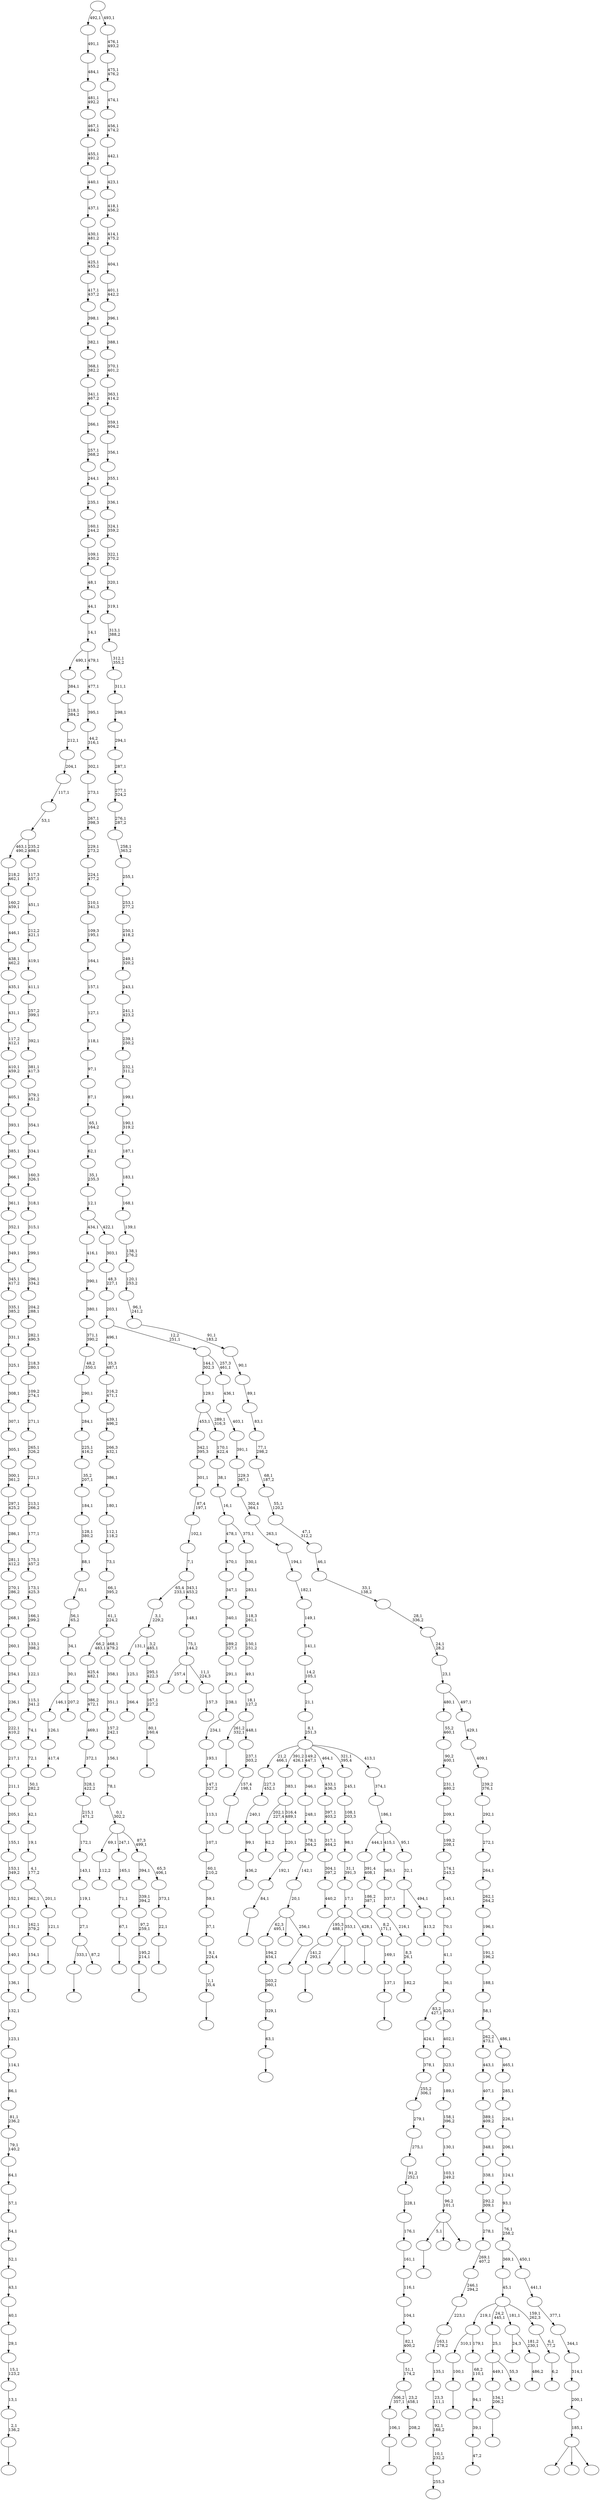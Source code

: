 digraph T {
	550 [label=""]
	549 [label=""]
	548 [label=""]
	547 [label=""]
	546 [label=""]
	545 [label=""]
	544 [label=""]
	543 [label=""]
	542 [label=""]
	541 [label=""]
	540 [label=""]
	539 [label=""]
	538 [label=""]
	537 [label=""]
	536 [label=""]
	535 [label=""]
	534 [label=""]
	533 [label=""]
	532 [label=""]
	531 [label=""]
	530 [label=""]
	529 [label=""]
	528 [label=""]
	527 [label=""]
	526 [label=""]
	525 [label=""]
	524 [label=""]
	523 [label=""]
	522 [label=""]
	521 [label=""]
	520 [label=""]
	519 [label=""]
	518 [label=""]
	517 [label=""]
	516 [label=""]
	515 [label=""]
	514 [label=""]
	513 [label=""]
	512 [label=""]
	511 [label=""]
	510 [label=""]
	509 [label=""]
	508 [label=""]
	507 [label=""]
	506 [label=""]
	505 [label=""]
	504 [label=""]
	503 [label=""]
	502 [label=""]
	501 [label=""]
	500 [label=""]
	499 [label=""]
	498 [label=""]
	497 [label=""]
	496 [label=""]
	495 [label=""]
	494 [label=""]
	493 [label=""]
	492 [label=""]
	491 [label=""]
	490 [label=""]
	489 [label=""]
	488 [label=""]
	487 [label=""]
	486 [label=""]
	485 [label=""]
	484 [label=""]
	483 [label=""]
	482 [label=""]
	481 [label=""]
	480 [label=""]
	479 [label=""]
	478 [label=""]
	477 [label=""]
	476 [label=""]
	475 [label=""]
	474 [label=""]
	473 [label=""]
	472 [label=""]
	471 [label=""]
	470 [label=""]
	469 [label=""]
	468 [label=""]
	467 [label=""]
	466 [label=""]
	465 [label=""]
	464 [label=""]
	463 [label=""]
	462 [label=""]
	461 [label=""]
	460 [label=""]
	459 [label=""]
	458 [label=""]
	457 [label=""]
	456 [label=""]
	455 [label=""]
	454 [label=""]
	453 [label=""]
	452 [label=""]
	451 [label=""]
	450 [label=""]
	449 [label=""]
	448 [label=""]
	447 [label=""]
	446 [label=""]
	445 [label=""]
	444 [label=""]
	443 [label=""]
	442 [label=""]
	441 [label=""]
	440 [label=""]
	439 [label=""]
	438 [label=""]
	437 [label=""]
	436 [label=""]
	435 [label=""]
	434 [label=""]
	433 [label=""]
	432 [label=""]
	431 [label=""]
	430 [label=""]
	429 [label=""]
	428 [label=""]
	427 [label=""]
	426 [label=""]
	425 [label=""]
	424 [label=""]
	423 [label=""]
	422 [label=""]
	421 [label=""]
	420 [label=""]
	419 [label=""]
	418 [label=""]
	417 [label=""]
	416 [label=""]
	415 [label=""]
	414 [label=""]
	413 [label=""]
	412 [label=""]
	411 [label=""]
	410 [label=""]
	409 [label=""]
	408 [label=""]
	407 [label=""]
	406 [label=""]
	405 [label=""]
	404 [label=""]
	403 [label=""]
	402 [label=""]
	401 [label=""]
	400 [label=""]
	399 [label=""]
	398 [label=""]
	397 [label=""]
	396 [label=""]
	395 [label=""]
	394 [label=""]
	393 [label=""]
	392 [label=""]
	391 [label=""]
	390 [label=""]
	389 [label=""]
	388 [label=""]
	387 [label=""]
	386 [label=""]
	385 [label=""]
	384 [label=""]
	383 [label=""]
	382 [label=""]
	381 [label=""]
	380 [label=""]
	379 [label=""]
	378 [label=""]
	377 [label=""]
	376 [label=""]
	375 [label=""]
	374 [label=""]
	373 [label=""]
	372 [label=""]
	371 [label=""]
	370 [label=""]
	369 [label=""]
	368 [label=""]
	367 [label=""]
	366 [label=""]
	365 [label=""]
	364 [label=""]
	363 [label=""]
	362 [label=""]
	361 [label=""]
	360 [label=""]
	359 [label=""]
	358 [label=""]
	357 [label=""]
	356 [label=""]
	355 [label=""]
	354 [label=""]
	353 [label=""]
	352 [label=""]
	351 [label=""]
	350 [label=""]
	349 [label=""]
	348 [label=""]
	347 [label=""]
	346 [label=""]
	345 [label=""]
	344 [label=""]
	343 [label=""]
	342 [label=""]
	341 [label=""]
	340 [label=""]
	339 [label=""]
	338 [label=""]
	337 [label=""]
	336 [label=""]
	335 [label=""]
	334 [label=""]
	333 [label=""]
	332 [label=""]
	331 [label=""]
	330 [label=""]
	329 [label=""]
	328 [label=""]
	327 [label=""]
	326 [label=""]
	325 [label=""]
	324 [label=""]
	323 [label=""]
	322 [label=""]
	321 [label=""]
	320 [label=""]
	319 [label=""]
	318 [label=""]
	317 [label=""]
	316 [label=""]
	315 [label=""]
	314 [label=""]
	313 [label=""]
	312 [label=""]
	311 [label=""]
	310 [label=""]
	309 [label=""]
	308 [label=""]
	307 [label=""]
	306 [label=""]
	305 [label=""]
	304 [label=""]
	303 [label=""]
	302 [label=""]
	301 [label=""]
	300 [label=""]
	299 [label=""]
	298 [label=""]
	297 [label=""]
	296 [label=""]
	295 [label=""]
	294 [label=""]
	293 [label=""]
	292 [label=""]
	291 [label=""]
	290 [label=""]
	289 [label=""]
	288 [label=""]
	287 [label=""]
	286 [label=""]
	285 [label=""]
	284 [label=""]
	283 [label=""]
	282 [label=""]
	281 [label=""]
	280 [label=""]
	279 [label=""]
	278 [label=""]
	277 [label=""]
	276 [label=""]
	275 [label=""]
	274 [label=""]
	273 [label=""]
	272 [label=""]
	271 [label=""]
	270 [label=""]
	269 [label=""]
	268 [label=""]
	267 [label=""]
	266 [label=""]
	265 [label=""]
	264 [label=""]
	263 [label=""]
	262 [label=""]
	261 [label=""]
	260 [label=""]
	259 [label=""]
	258 [label=""]
	257 [label=""]
	256 [label=""]
	255 [label=""]
	254 [label=""]
	253 [label=""]
	252 [label=""]
	251 [label=""]
	250 [label=""]
	249 [label=""]
	248 [label=""]
	247 [label=""]
	246 [label=""]
	245 [label=""]
	244 [label=""]
	243 [label=""]
	242 [label=""]
	241 [label=""]
	240 [label=""]
	239 [label=""]
	238 [label=""]
	237 [label=""]
	236 [label=""]
	235 [label=""]
	234 [label=""]
	233 [label=""]
	232 [label=""]
	231 [label=""]
	230 [label=""]
	229 [label=""]
	228 [label=""]
	227 [label=""]
	226 [label=""]
	225 [label=""]
	224 [label=""]
	223 [label=""]
	222 [label=""]
	221 [label=""]
	220 [label=""]
	219 [label=""]
	218 [label=""]
	217 [label=""]
	216 [label=""]
	215 [label=""]
	214 [label=""]
	213 [label=""]
	212 [label=""]
	211 [label=""]
	210 [label=""]
	209 [label=""]
	208 [label=""]
	207 [label=""]
	206 [label=""]
	205 [label=""]
	204 [label=""]
	203 [label=""]
	202 [label=""]
	201 [label=""]
	200 [label=""]
	199 [label=""]
	198 [label=""]
	197 [label=""]
	196 [label=""]
	195 [label=""]
	194 [label=""]
	193 [label=""]
	192 [label=""]
	191 [label=""]
	190 [label=""]
	189 [label=""]
	188 [label=""]
	187 [label=""]
	186 [label=""]
	185 [label=""]
	184 [label=""]
	183 [label=""]
	182 [label=""]
	181 [label=""]
	180 [label=""]
	179 [label=""]
	178 [label=""]
	177 [label=""]
	176 [label=""]
	175 [label=""]
	174 [label=""]
	173 [label=""]
	172 [label=""]
	171 [label=""]
	170 [label=""]
	169 [label=""]
	168 [label=""]
	167 [label=""]
	166 [label=""]
	165 [label=""]
	164 [label=""]
	163 [label=""]
	162 [label=""]
	161 [label=""]
	160 [label=""]
	159 [label=""]
	158 [label=""]
	157 [label=""]
	156 [label=""]
	155 [label=""]
	154 [label=""]
	153 [label=""]
	152 [label=""]
	151 [label=""]
	150 [label=""]
	149 [label=""]
	148 [label=""]
	147 [label=""]
	146 [label=""]
	145 [label=""]
	144 [label=""]
	143 [label=""]
	142 [label=""]
	141 [label=""]
	140 [label=""]
	139 [label=""]
	138 [label=""]
	137 [label=""]
	136 [label=""]
	135 [label=""]
	134 [label=""]
	133 [label=""]
	132 [label=""]
	131 [label=""]
	130 [label=""]
	129 [label=""]
	128 [label=""]
	127 [label=""]
	126 [label=""]
	125 [label=""]
	124 [label=""]
	123 [label=""]
	122 [label=""]
	121 [label=""]
	120 [label=""]
	119 [label=""]
	118 [label=""]
	117 [label=""]
	116 [label=""]
	115 [label=""]
	114 [label=""]
	113 [label=""]
	112 [label=""]
	111 [label=""]
	110 [label=""]
	109 [label=""]
	108 [label=""]
	107 [label=""]
	106 [label=""]
	105 [label=""]
	104 [label=""]
	103 [label=""]
	102 [label=""]
	101 [label=""]
	100 [label=""]
	99 [label=""]
	98 [label=""]
	97 [label=""]
	96 [label=""]
	95 [label=""]
	94 [label=""]
	93 [label=""]
	92 [label=""]
	91 [label=""]
	90 [label=""]
	89 [label=""]
	88 [label=""]
	87 [label=""]
	86 [label=""]
	85 [label=""]
	84 [label=""]
	83 [label=""]
	82 [label=""]
	81 [label=""]
	80 [label=""]
	79 [label=""]
	78 [label=""]
	77 [label=""]
	76 [label=""]
	75 [label=""]
	74 [label=""]
	73 [label=""]
	72 [label=""]
	71 [label=""]
	70 [label=""]
	69 [label=""]
	68 [label=""]
	67 [label=""]
	66 [label=""]
	65 [label=""]
	64 [label=""]
	63 [label=""]
	62 [label=""]
	61 [label=""]
	60 [label=""]
	59 [label=""]
	58 [label=""]
	57 [label=""]
	56 [label=""]
	55 [label=""]
	54 [label=""]
	53 [label=""]
	52 [label=""]
	51 [label=""]
	50 [label=""]
	49 [label=""]
	48 [label=""]
	47 [label=""]
	46 [label=""]
	45 [label=""]
	44 [label=""]
	43 [label=""]
	42 [label=""]
	41 [label=""]
	40 [label=""]
	39 [label=""]
	38 [label=""]
	37 [label=""]
	36 [label=""]
	35 [label=""]
	34 [label=""]
	33 [label=""]
	32 [label=""]
	31 [label=""]
	30 [label=""]
	29 [label=""]
	28 [label=""]
	27 [label=""]
	26 [label=""]
	25 [label=""]
	24 [label=""]
	23 [label=""]
	22 [label=""]
	21 [label=""]
	20 [label=""]
	19 [label=""]
	18 [label=""]
	17 [label=""]
	16 [label=""]
	15 [label=""]
	14 [label=""]
	13 [label=""]
	12 [label=""]
	11 [label=""]
	10 [label=""]
	9 [label=""]
	8 [label=""]
	7 [label=""]
	6 [label=""]
	5 [label=""]
	4 [label=""]
	3 [label=""]
	2 [label=""]
	1 [label=""]
	0 [label=""]
	548 -> 549 [label="266,4"]
	547 -> 548 [label="125,1"]
	544 -> 545 [label=""]
	542 -> 543 [label=""]
	541 -> 542 [label="100,1"]
	539 -> 540 [label=""]
	538 -> 539 [label="2,1\n136,2"]
	537 -> 538 [label="13,1"]
	536 -> 537 [label="15,1\n123,2"]
	535 -> 536 [label="29,1"]
	534 -> 535 [label="40,1"]
	533 -> 534 [label="43,1"]
	532 -> 533 [label="52,1"]
	531 -> 532 [label="54,1"]
	530 -> 531 [label="57,1"]
	529 -> 530 [label="64,1"]
	528 -> 529 [label="79,1\n140,2"]
	527 -> 528 [label="81,1\n236,2"]
	526 -> 527 [label="86,1"]
	525 -> 526 [label="114,1"]
	524 -> 525 [label="123,1"]
	523 -> 524 [label="132,1"]
	522 -> 523 [label="136,1"]
	521 -> 522 [label="140,1"]
	520 -> 521 [label="151,1"]
	519 -> 520 [label="152,1"]
	518 -> 519 [label="153,1\n349,2"]
	517 -> 518 [label="155,1"]
	516 -> 517 [label="205,1"]
	515 -> 516 [label="211,1"]
	514 -> 515 [label="217,1"]
	513 -> 514 [label="222,1\n410,2"]
	512 -> 513 [label="236,1"]
	511 -> 512 [label="254,1"]
	510 -> 511 [label="260,1"]
	509 -> 510 [label="268,1"]
	508 -> 509 [label="270,1\n286,2"]
	507 -> 508 [label="281,1\n412,2"]
	506 -> 507 [label="286,1"]
	505 -> 506 [label="297,1\n425,2"]
	504 -> 505 [label="300,1\n361,2"]
	503 -> 504 [label="305,1"]
	502 -> 503 [label="307,1"]
	501 -> 502 [label="308,1"]
	500 -> 501 [label="325,1"]
	499 -> 500 [label="331,1"]
	498 -> 499 [label="335,1\n385,2"]
	497 -> 498 [label="345,1\n417,2"]
	496 -> 497 [label="349,1"]
	495 -> 496 [label="352,1"]
	494 -> 495 [label="361,1"]
	493 -> 494 [label="366,1"]
	492 -> 493 [label="385,1"]
	491 -> 492 [label="393,1"]
	490 -> 491 [label="405,1"]
	489 -> 490 [label="410,1\n459,2"]
	488 -> 489 [label="117,2\n412,1"]
	487 -> 488 [label="431,1"]
	486 -> 487 [label="435,1"]
	485 -> 486 [label="438,1\n462,2"]
	484 -> 485 [label="446,1"]
	483 -> 484 [label="160,2\n459,1"]
	482 -> 483 [label="218,2\n462,1"]
	478 -> 479 [label=""]
	477 -> 478 [label="106,1"]
	475 -> 476 [label=""]
	474 -> 475 [label="1,1\n35,4"]
	473 -> 474 [label="9,1\n224,4"]
	472 -> 473 [label="37,1"]
	471 -> 472 [label="59,1"]
	470 -> 471 [label="60,1\n210,2"]
	469 -> 470 [label="107,1"]
	468 -> 469 [label="113,1"]
	467 -> 468 [label="147,1\n327,2"]
	466 -> 467 [label="193,1"]
	465 -> 466 [label="234,1"]
	464 -> 465 [label="238,1"]
	463 -> 464 [label="291,1"]
	462 -> 463 [label="289,2\n327,1"]
	461 -> 462 [label="340,1"]
	460 -> 461 [label="347,1"]
	459 -> 460 [label="470,1"]
	457 -> 458 [label="62,2"]
	455 -> 456 [label="436,2"]
	454 -> 455 [label="99,1"]
	453 -> 454 [label="240,1"]
	452 -> 453 [label="227,3\n452,1"]
	449 -> 450 [label=""]
	448 -> 449 [label="137,1"]
	447 -> 448 [label="169,1"]
	446 -> 447 [label="8,2\n171,1"]
	445 -> 446 [label="186,2\n387,1"]
	444 -> 445 [label="391,4\n408,1"]
	441 -> 442 [label=""]
	440 -> 441 [label="63,1"]
	439 -> 440 [label="329,1"]
	438 -> 439 [label="203,2\n360,1"]
	437 -> 438 [label="194,2\n454,1"]
	435 -> 436 [label="112,2"]
	433 -> 434 [label=""]
	432 -> 433 [label="195,2\n214,1"]
	431 -> 432 [label="97,2\n259,1"]
	430 -> 431 [label="339,1\n394,2"]
	428 -> 429 [label=""]
	427 -> 428 [label="80,1\n160,4"]
	426 -> 427 [label="167,1\n227,2"]
	425 -> 426 [label="295,1\n422,3"]
	424 -> 547 [label="131,1"]
	424 -> 425 [label="3,2\n485,1"]
	423 -> 424 [label="3,1\n229,2"]
	420 -> 421 [label=""]
	418 -> 419 [label="157,3"]
	417 -> 550 [label="257,4"]
	417 -> 443 [label=""]
	417 -> 418 [label="11,1\n224,3"]
	416 -> 417 [label="75,1\n144,2"]
	415 -> 416 [label="148,1"]
	414 -> 423 [label="65,4\n233,1"]
	414 -> 415 [label="343,1\n453,2"]
	413 -> 414 [label="7,1"]
	412 -> 413 [label="102,1"]
	411 -> 412 [label="87,4\n197,1"]
	410 -> 411 [label="301,1"]
	409 -> 410 [label="342,1\n395,3"]
	407 -> 408 [label="208,2"]
	406 -> 477 [label="306,2\n357,1"]
	406 -> 407 [label="23,2\n458,1"]
	405 -> 406 [label="51,1\n174,2"]
	404 -> 405 [label="82,1\n400,2"]
	403 -> 404 [label="104,1"]
	402 -> 403 [label="116,1"]
	401 -> 402 [label="161,1"]
	400 -> 401 [label="176,1"]
	399 -> 400 [label="228,1"]
	398 -> 399 [label="91,2\n252,1"]
	397 -> 398 [label="275,1"]
	396 -> 397 [label="279,1"]
	395 -> 396 [label="255,2\n306,1"]
	394 -> 395 [label="378,1"]
	393 -> 394 [label="424,1"]
	391 -> 392 [label="182,2"]
	390 -> 391 [label="8,3\n26,1"]
	389 -> 390 [label="216,1"]
	388 -> 389 [label="337,1"]
	387 -> 388 [label="365,1"]
	385 -> 386 [label=""]
	384 -> 385 [label="141,2\n293,1"]
	382 -> 383 [label="47,2"]
	381 -> 382 [label="39,1"]
	380 -> 381 [label="94,1"]
	379 -> 380 [label="68,2\n110,1"]
	378 -> 541 [label="310,1"]
	378 -> 379 [label="179,1"]
	376 -> 377 [label=""]
	375 -> 376 [label="134,1\n206,2"]
	373 -> 374 [label=""]
	372 -> 373 [label="67,1"]
	371 -> 372 [label="71,1"]
	370 -> 371 [label="165,1"]
	368 -> 369 [label="255,3"]
	367 -> 368 [label="10,1\n232,2"]
	366 -> 367 [label="92,1\n188,2"]
	365 -> 366 [label="23,3\n111,1"]
	364 -> 365 [label="135,1"]
	363 -> 364 [label="163,1\n278,2"]
	362 -> 363 [label="223,1"]
	361 -> 362 [label="246,1\n294,2"]
	360 -> 361 [label="269,1\n407,2"]
	359 -> 360 [label="278,1"]
	358 -> 359 [label="292,2\n309,1"]
	357 -> 358 [label="338,1"]
	356 -> 357 [label="348,1"]
	355 -> 356 [label="389,1\n409,2"]
	354 -> 355 [label="407,1"]
	353 -> 354 [label="443,1"]
	351 -> 352 [label=""]
	350 -> 351 [label="154,1"]
	349 -> 350 [label="162,1\n379,2"]
	347 -> 348 [label="417,4"]
	346 -> 347 [label="126,1"]
	344 -> 345 [label=""]
	342 -> 420 [label="333,1"]
	342 -> 343 [label="87,2"]
	341 -> 342 [label="27,1"]
	340 -> 341 [label="119,1"]
	339 -> 340 [label="143,1"]
	338 -> 339 [label="172,1"]
	337 -> 338 [label="215,1\n471,2"]
	336 -> 337 [label="328,1\n422,2"]
	335 -> 336 [label="372,1"]
	334 -> 335 [label="469,1"]
	333 -> 334 [label="386,2\n472,1"]
	332 -> 333 [label="425,4\n482,1"]
	330 -> 331 [label=""]
	329 -> 330 [label="84,1"]
	328 -> 329 [label="192,1"]
	327 -> 328 [label="220,1"]
	326 -> 457 [label="202,1\n227,4"]
	326 -> 327 [label="316,4\n489,1"]
	325 -> 326 [label="383,1"]
	323 -> 324 [label=""]
	322 -> 323 [label="22,1"]
	321 -> 322 [label="373,1"]
	320 -> 430 [label="394,1"]
	320 -> 321 [label="65,3\n406,1"]
	319 -> 435 [label="69,1"]
	319 -> 370 [label="247,1"]
	319 -> 320 [label="87,3\n499,1"]
	318 -> 319 [label="0,1\n302,2"]
	317 -> 318 [label="78,1"]
	316 -> 317 [label="156,1"]
	315 -> 316 [label="157,2\n242,1"]
	314 -> 315 [label="351,1"]
	313 -> 314 [label="358,1"]
	312 -> 332 [label="66,2\n483,1"]
	312 -> 313 [label="468,1\n479,2"]
	311 -> 312 [label="61,1\n224,2"]
	310 -> 311 [label="66,1\n395,2"]
	309 -> 310 [label="73,1"]
	308 -> 309 [label="112,1\n118,2"]
	307 -> 308 [label="180,1"]
	306 -> 307 [label="386,1"]
	305 -> 306 [label="266,3\n432,1"]
	304 -> 305 [label="439,1\n496,2"]
	303 -> 304 [label="316,2\n471,1"]
	302 -> 303 [label="35,3\n487,1"]
	300 -> 301 [label=""]
	299 -> 437 [label="62,3\n495,1"]
	299 -> 422 [label=""]
	299 -> 300 [label="256,1"]
	298 -> 299 [label="20,1"]
	297 -> 298 [label="142,1"]
	296 -> 297 [label="178,1\n364,2"]
	295 -> 296 [label="248,1"]
	294 -> 295 [label="346,1"]
	292 -> 544 [label="5,1"]
	292 -> 481 [label=""]
	292 -> 293 [label=""]
	291 -> 292 [label="96,2\n101,1"]
	290 -> 291 [label="103,1\n249,2"]
	289 -> 290 [label="130,1"]
	288 -> 289 [label="158,1\n396,2"]
	287 -> 288 [label="189,1"]
	286 -> 287 [label="323,1"]
	285 -> 286 [label="402,1"]
	284 -> 393 [label="83,2\n427,1"]
	284 -> 285 [label="420,1"]
	283 -> 284 [label="36,1"]
	282 -> 283 [label="41,1"]
	281 -> 282 [label="70,1"]
	280 -> 281 [label="145,1"]
	279 -> 280 [label="174,1\n243,2"]
	278 -> 279 [label="199,2\n208,1"]
	277 -> 278 [label="209,1"]
	276 -> 277 [label="231,1\n480,2"]
	275 -> 276 [label="90,2\n400,1"]
	274 -> 275 [label="55,2\n460,1"]
	272 -> 273 [label=""]
	271 -> 272 [label="121,1"]
	270 -> 349 [label="362,1"]
	270 -> 271 [label="201,1"]
	269 -> 270 [label="4,1\n177,2"]
	268 -> 269 [label="19,1"]
	267 -> 268 [label="42,1"]
	266 -> 267 [label="50,1\n282,2"]
	265 -> 266 [label="72,1"]
	264 -> 265 [label="74,1"]
	263 -> 264 [label="115,1\n341,2"]
	262 -> 263 [label="122,1"]
	261 -> 262 [label="133,1\n398,2"]
	260 -> 261 [label="166,1\n299,2"]
	259 -> 260 [label="173,1\n425,3"]
	258 -> 259 [label="175,1\n457,2"]
	257 -> 258 [label="177,1"]
	256 -> 257 [label="213,1\n266,2"]
	255 -> 256 [label="221,1"]
	254 -> 255 [label="265,1\n326,2"]
	253 -> 254 [label="271,1"]
	252 -> 253 [label="109,2\n274,1"]
	251 -> 252 [label="218,3\n280,1"]
	250 -> 251 [label="282,1\n490,3"]
	249 -> 250 [label="204,2\n288,1"]
	248 -> 249 [label="296,1\n334,2"]
	247 -> 248 [label="299,1"]
	246 -> 247 [label="315,1"]
	245 -> 246 [label="318,1"]
	244 -> 245 [label="160,3\n326,1"]
	243 -> 244 [label="334,1"]
	242 -> 243 [label="354,1"]
	241 -> 242 [label="379,1\n451,2"]
	240 -> 241 [label="381,1\n417,3"]
	239 -> 240 [label="392,1"]
	238 -> 239 [label="257,2\n399,1"]
	237 -> 238 [label="411,1"]
	236 -> 237 [label="419,1"]
	235 -> 236 [label="212,2\n421,1"]
	234 -> 235 [label="451,1"]
	233 -> 234 [label="117,3\n457,1"]
	232 -> 482 [label="463,1\n490,2"]
	232 -> 233 [label="235,2\n498,1"]
	231 -> 232 [label="53,1"]
	230 -> 231 [label="117,1"]
	229 -> 230 [label="204,1"]
	228 -> 229 [label="212,1"]
	227 -> 228 [label="218,1\n384,2"]
	226 -> 227 [label="384,1"]
	224 -> 225 [label=""]
	223 -> 224 [label="157,4\n198,1"]
	222 -> 223 [label="237,1\n303,2"]
	221 -> 344 [label="261,2\n332,1"]
	221 -> 222 [label="448,1"]
	220 -> 221 [label="18,1\n127,2"]
	219 -> 220 [label="49,1"]
	218 -> 219 [label="150,1\n251,2"]
	217 -> 218 [label="118,3\n261,1"]
	216 -> 217 [label="283,1"]
	215 -> 216 [label="330,1"]
	214 -> 459 [label="478,1"]
	214 -> 215 [label="375,1"]
	213 -> 214 [label="16,1"]
	212 -> 213 [label="38,1"]
	211 -> 212 [label="170,1\n422,4"]
	210 -> 409 [label="453,1"]
	210 -> 211 [label="289,1\n316,3"]
	209 -> 210 [label="129,1"]
	207 -> 375 [label="449,1"]
	207 -> 208 [label="55,3"]
	206 -> 207 [label="25,1"]
	203 -> 204 [label="440,2"]
	202 -> 203 [label="304,1\n397,2"]
	201 -> 202 [label="317,1\n464,2"]
	200 -> 201 [label="397,1\n403,2"]
	199 -> 200 [label="433,1\n436,3"]
	197 -> 546 [label=""]
	197 -> 198 [label=""]
	194 -> 346 [label="146,1"]
	194 -> 195 [label="207,2"]
	193 -> 194 [label="30,1"]
	192 -> 193 [label="34,1"]
	191 -> 192 [label="56,1\n65,2"]
	190 -> 191 [label="85,1"]
	189 -> 190 [label="88,1"]
	188 -> 189 [label="128,1\n380,2"]
	187 -> 188 [label="184,1"]
	186 -> 187 [label="35,2\n207,1"]
	185 -> 186 [label="225,1\n416,2"]
	184 -> 185 [label="284,1"]
	183 -> 184 [label="290,1"]
	182 -> 183 [label="48,2\n350,1"]
	181 -> 182 [label="371,1\n390,2"]
	180 -> 181 [label="380,1"]
	179 -> 180 [label="390,1"]
	178 -> 179 [label="416,1"]
	176 -> 177 [label="486,2"]
	175 -> 205 [label="24,3"]
	175 -> 176 [label="181,2\n230,1"]
	173 -> 174 [label=""]
	172 -> 384 [label="195,3\n488,1"]
	172 -> 197 [label="353,1"]
	172 -> 173 [label="428,1"]
	171 -> 172 [label="17,1"]
	170 -> 171 [label="31,1\n391,3"]
	169 -> 170 [label="98,1"]
	168 -> 169 [label="108,1\n203,3"]
	167 -> 168 [label="245,1"]
	165 -> 166 [label="6,2"]
	164 -> 165 [label="6,1\n77,2"]
	163 -> 378 [label="219,1"]
	163 -> 206 [label="24,2\n445,1"]
	163 -> 175 [label="181,1"]
	163 -> 164 [label="159,1\n262,3"]
	162 -> 163 [label="45,1"]
	160 -> 161 [label="413,2"]
	159 -> 451 [label=""]
	159 -> 160 [label="494,1"]
	158 -> 159 [label="32,1"]
	157 -> 444 [label="444,1"]
	157 -> 387 [label="415,1"]
	157 -> 158 [label="95,1"]
	156 -> 157 [label="186,1"]
	155 -> 156 [label="374,1"]
	154 -> 452 [label="21,2\n466,1"]
	154 -> 325 [label="391,2\n426,1"]
	154 -> 294 [label="149,2\n447,1"]
	154 -> 199 [label="464,1"]
	154 -> 167 [label="321,1\n395,4"]
	154 -> 155 [label="413,1"]
	153 -> 154 [label="8,1\n251,3"]
	152 -> 153 [label="21,1"]
	151 -> 152 [label="14,2\n105,1"]
	150 -> 151 [label="141,1"]
	149 -> 150 [label="149,1"]
	148 -> 149 [label="182,1"]
	147 -> 148 [label="194,1"]
	146 -> 147 [label="263,1"]
	145 -> 146 [label="302,4\n364,1"]
	144 -> 145 [label="229,3\n367,1"]
	143 -> 144 [label="391,1"]
	142 -> 143 [label="403,1"]
	141 -> 142 [label="436,1"]
	140 -> 209 [label="144,1\n302,3"]
	140 -> 141 [label="257,3\n461,1"]
	139 -> 302 [label="496,1"]
	139 -> 140 [label="12,2\n251,1"]
	138 -> 139 [label="203,1"]
	137 -> 138 [label="48,3\n227,1"]
	136 -> 137 [label="303,1"]
	135 -> 178 [label="434,1"]
	135 -> 136 [label="422,1"]
	134 -> 135 [label="12,1"]
	133 -> 134 [label="35,1\n235,3"]
	132 -> 133 [label="62,1"]
	131 -> 132 [label="65,1\n164,2"]
	130 -> 131 [label="87,1"]
	129 -> 130 [label="97,1"]
	128 -> 129 [label="118,1"]
	127 -> 128 [label="127,1"]
	126 -> 127 [label="157,1"]
	125 -> 126 [label="164,1"]
	124 -> 125 [label="109,3\n195,1"]
	123 -> 124 [label="210,1\n341,3"]
	122 -> 123 [label="224,1\n477,2"]
	121 -> 122 [label="229,1\n273,2"]
	120 -> 121 [label="267,1\n398,3"]
	119 -> 120 [label="273,1"]
	118 -> 119 [label="302,1"]
	117 -> 118 [label="44,2\n316,1"]
	116 -> 117 [label="395,1"]
	115 -> 116 [label="477,1"]
	114 -> 226 [label="490,1"]
	114 -> 115 [label="479,1"]
	113 -> 114 [label="14,1"]
	112 -> 113 [label="44,1"]
	111 -> 112 [label="48,1"]
	110 -> 111 [label="109,1\n430,2"]
	109 -> 110 [label="160,1\n244,2"]
	108 -> 109 [label="235,1"]
	107 -> 108 [label="244,1"]
	106 -> 107 [label="257,1\n368,2"]
	105 -> 106 [label="266,1"]
	104 -> 105 [label="341,1\n467,2"]
	103 -> 104 [label="368,1\n382,2"]
	102 -> 103 [label="382,1"]
	101 -> 102 [label="398,1"]
	100 -> 101 [label="417,1\n437,2"]
	99 -> 100 [label="425,1\n455,2"]
	98 -> 99 [label="430,1\n481,2"]
	97 -> 98 [label="437,1"]
	96 -> 97 [label="440,1"]
	95 -> 96 [label="455,1\n491,2"]
	94 -> 95 [label="467,1\n484,2"]
	93 -> 94 [label="481,1\n492,2"]
	92 -> 93 [label="484,1"]
	91 -> 92 [label="491,1"]
	89 -> 480 [label=""]
	89 -> 196 [label=""]
	89 -> 90 [label=""]
	88 -> 89 [label="185,1"]
	87 -> 88 [label="200,1"]
	86 -> 87 [label="314,1"]
	85 -> 86 [label="344,1"]
	84 -> 85 [label="377,1"]
	83 -> 84 [label="441,1"]
	82 -> 162 [label="369,1"]
	82 -> 83 [label="450,1"]
	81 -> 82 [label="76,1\n258,2"]
	80 -> 81 [label="93,1"]
	79 -> 80 [label="124,1"]
	78 -> 79 [label="206,1"]
	77 -> 78 [label="226,1"]
	76 -> 77 [label="285,1"]
	75 -> 76 [label="465,1"]
	74 -> 353 [label="262,2\n473,1"]
	74 -> 75 [label="486,1"]
	73 -> 74 [label="58,1"]
	72 -> 73 [label="188,1"]
	71 -> 72 [label="191,1\n196,2"]
	70 -> 71 [label="196,1"]
	69 -> 70 [label="262,1\n264,2"]
	68 -> 69 [label="264,1"]
	67 -> 68 [label="272,1"]
	66 -> 67 [label="292,1"]
	65 -> 66 [label="239,2\n376,1"]
	64 -> 65 [label="409,1"]
	63 -> 64 [label="429,1"]
	62 -> 274 [label="480,1"]
	62 -> 63 [label="497,1"]
	61 -> 62 [label="23,1"]
	60 -> 61 [label="24,1\n28,2"]
	59 -> 60 [label="28,1\n336,2"]
	58 -> 59 [label="33,1\n138,2"]
	57 -> 58 [label="46,1"]
	56 -> 57 [label="47,1\n312,2"]
	55 -> 56 [label="55,1\n120,2"]
	54 -> 55 [label="68,1\n187,2"]
	53 -> 54 [label="77,1\n298,2"]
	52 -> 53 [label="83,1"]
	51 -> 52 [label="89,1"]
	50 -> 51 [label="90,1"]
	49 -> 50 [label="91,1\n183,2"]
	48 -> 49 [label="96,1\n241,2"]
	47 -> 48 [label="120,1\n253,2"]
	46 -> 47 [label="138,1\n276,2"]
	45 -> 46 [label="139,1"]
	44 -> 45 [label="168,1"]
	43 -> 44 [label="183,1"]
	42 -> 43 [label="187,1"]
	41 -> 42 [label="190,1\n319,2"]
	40 -> 41 [label="199,1"]
	39 -> 40 [label="232,1\n311,2"]
	38 -> 39 [label="239,1\n250,2"]
	37 -> 38 [label="241,1\n423,2"]
	36 -> 37 [label="243,1"]
	35 -> 36 [label="249,1\n320,2"]
	34 -> 35 [label="250,1\n418,2"]
	33 -> 34 [label="253,1\n277,2"]
	32 -> 33 [label="255,1"]
	31 -> 32 [label="258,1\n363,2"]
	30 -> 31 [label="276,1\n287,2"]
	29 -> 30 [label="277,1\n324,2"]
	28 -> 29 [label="287,1"]
	27 -> 28 [label="294,1"]
	26 -> 27 [label="298,1"]
	25 -> 26 [label="311,1"]
	24 -> 25 [label="312,1\n355,2"]
	23 -> 24 [label="313,1\n388,2"]
	22 -> 23 [label="319,1"]
	21 -> 22 [label="320,1"]
	20 -> 21 [label="322,1\n370,2"]
	19 -> 20 [label="324,1\n359,2"]
	18 -> 19 [label="336,1"]
	17 -> 18 [label="355,1"]
	16 -> 17 [label="356,1"]
	15 -> 16 [label="359,1\n404,2"]
	14 -> 15 [label="363,1\n414,2"]
	13 -> 14 [label="370,1\n401,2"]
	12 -> 13 [label="388,1"]
	11 -> 12 [label="396,1"]
	10 -> 11 [label="401,1\n442,2"]
	9 -> 10 [label="404,1"]
	8 -> 9 [label="414,1\n475,2"]
	7 -> 8 [label="418,1\n456,2"]
	6 -> 7 [label="423,1"]
	5 -> 6 [label="442,1"]
	4 -> 5 [label="456,1\n474,2"]
	3 -> 4 [label="474,1"]
	2 -> 3 [label="475,1\n476,2"]
	1 -> 2 [label="476,1\n493,2"]
	0 -> 91 [label="492,1"]
	0 -> 1 [label="493,1"]
}
